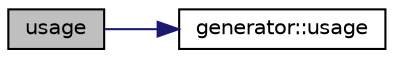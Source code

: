 digraph "usage"
{
  edge [fontname="Helvetica",fontsize="10",labelfontname="Helvetica",labelfontsize="10"];
  node [fontname="Helvetica",fontsize="10",shape=record];
  rankdir="LR";
  Node53 [label="usage",height=0.2,width=0.4,color="black", fillcolor="grey75", style="filled", fontcolor="black"];
  Node53 -> Node54 [color="midnightblue",fontsize="10",style="solid",fontname="Helvetica"];
  Node54 [label="generator::usage",height=0.2,width=0.4,color="black", fillcolor="white", style="filled",URL="$d7/d73/classgenerator.html#a5c264330f09efcfe0d364fbccdba9f14"];
}

